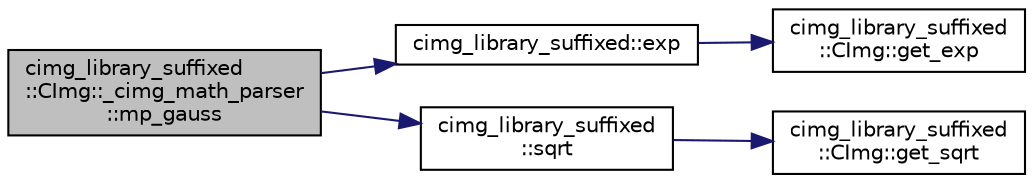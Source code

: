 digraph "cimg_library_suffixed::CImg::_cimg_math_parser::mp_gauss"
{
  edge [fontname="Helvetica",fontsize="10",labelfontname="Helvetica",labelfontsize="10"];
  node [fontname="Helvetica",fontsize="10",shape=record];
  rankdir="LR";
  Node470 [label="cimg_library_suffixed\l::CImg::_cimg_math_parser\l::mp_gauss",height=0.2,width=0.4,color="black", fillcolor="grey75", style="filled", fontcolor="black"];
  Node470 -> Node471 [color="midnightblue",fontsize="10",style="solid",fontname="Helvetica"];
  Node471 [label="cimg_library_suffixed::exp",height=0.2,width=0.4,color="black", fillcolor="white", style="filled",URL="$namespacecimg__library__suffixed.html#adc3a62a5832fe41a2a16023ba04c8e64"];
  Node471 -> Node472 [color="midnightblue",fontsize="10",style="solid",fontname="Helvetica"];
  Node472 [label="cimg_library_suffixed\l::CImg::get_exp",height=0.2,width=0.4,color="black", fillcolor="white", style="filled",URL="$structcimg__library__suffixed_1_1_c_img.html#a9025e6121a8da36b6213422347de4c12",tooltip="Compute the exponential of each pixel value . "];
  Node470 -> Node473 [color="midnightblue",fontsize="10",style="solid",fontname="Helvetica"];
  Node473 [label="cimg_library_suffixed\l::sqrt",height=0.2,width=0.4,color="black", fillcolor="white", style="filled",URL="$namespacecimg__library__suffixed.html#a00d0fd9a21d8d5e8a9fa4033593e6acf"];
  Node473 -> Node474 [color="midnightblue",fontsize="10",style="solid",fontname="Helvetica"];
  Node474 [label="cimg_library_suffixed\l::CImg::get_sqrt",height=0.2,width=0.4,color="black", fillcolor="white", style="filled",URL="$structcimg__library__suffixed_1_1_c_img.html#a550cfc014f80c68359d3b55a0d3803b9",tooltip="Compute the square root of each pixel value . "];
}

